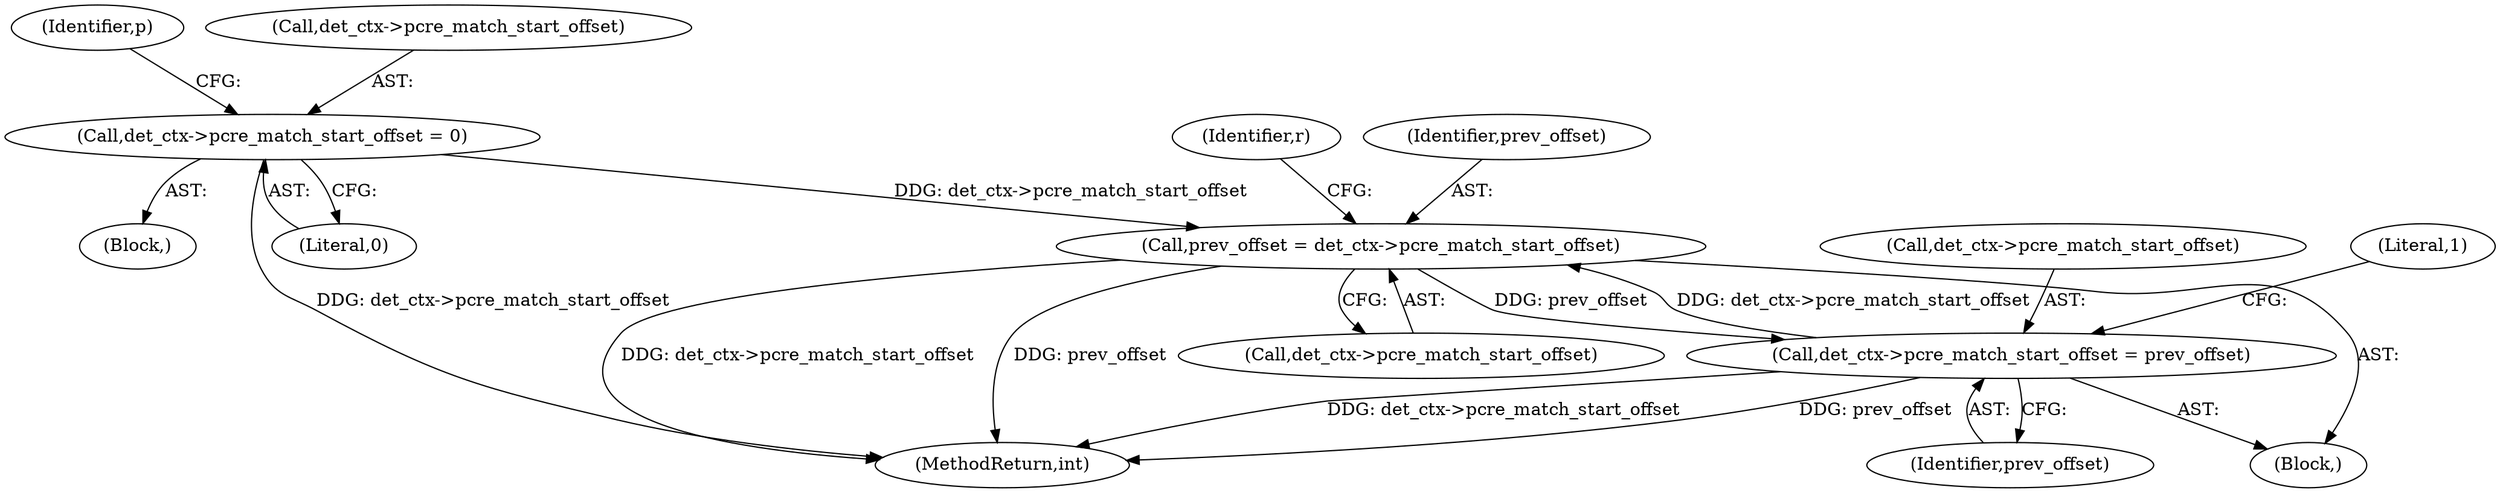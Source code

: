 digraph "0_suricata_47afc577ff763150f9b47f10331f5ef9eb847a57@pointer" {
"1001009" [label="(Call,prev_offset = det_ctx->pcre_match_start_offset)"];
"1001046" [label="(Call,det_ctx->pcre_match_start_offset = prev_offset)"];
"1001009" [label="(Call,prev_offset = det_ctx->pcre_match_start_offset)"];
"1000956" [label="(Call,det_ctx->pcre_match_start_offset = 0)"];
"1000960" [label="(Literal,0)"];
"1001046" [label="(Call,det_ctx->pcre_match_start_offset = prev_offset)"];
"1000931" [label="(Block,)"];
"1001047" [label="(Call,det_ctx->pcre_match_start_offset)"];
"1001051" [label="(Literal,1)"];
"1001009" [label="(Call,prev_offset = det_ctx->pcre_match_start_offset)"];
"1000962" [label="(Block,)"];
"1001542" [label="(MethodReturn,int)"];
"1000965" [label="(Identifier,p)"];
"1001015" [label="(Identifier,r)"];
"1001050" [label="(Identifier,prev_offset)"];
"1000957" [label="(Call,det_ctx->pcre_match_start_offset)"];
"1000956" [label="(Call,det_ctx->pcre_match_start_offset = 0)"];
"1001011" [label="(Call,det_ctx->pcre_match_start_offset)"];
"1001010" [label="(Identifier,prev_offset)"];
"1001009" -> "1000962"  [label="AST: "];
"1001009" -> "1001011"  [label="CFG: "];
"1001010" -> "1001009"  [label="AST: "];
"1001011" -> "1001009"  [label="AST: "];
"1001015" -> "1001009"  [label="CFG: "];
"1001009" -> "1001542"  [label="DDG: det_ctx->pcre_match_start_offset"];
"1001009" -> "1001542"  [label="DDG: prev_offset"];
"1001046" -> "1001009"  [label="DDG: det_ctx->pcre_match_start_offset"];
"1000956" -> "1001009"  [label="DDG: det_ctx->pcre_match_start_offset"];
"1001009" -> "1001046"  [label="DDG: prev_offset"];
"1001046" -> "1000962"  [label="AST: "];
"1001046" -> "1001050"  [label="CFG: "];
"1001047" -> "1001046"  [label="AST: "];
"1001050" -> "1001046"  [label="AST: "];
"1001051" -> "1001046"  [label="CFG: "];
"1001046" -> "1001542"  [label="DDG: det_ctx->pcre_match_start_offset"];
"1001046" -> "1001542"  [label="DDG: prev_offset"];
"1000956" -> "1000931"  [label="AST: "];
"1000956" -> "1000960"  [label="CFG: "];
"1000957" -> "1000956"  [label="AST: "];
"1000960" -> "1000956"  [label="AST: "];
"1000965" -> "1000956"  [label="CFG: "];
"1000956" -> "1001542"  [label="DDG: det_ctx->pcre_match_start_offset"];
}
